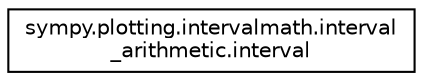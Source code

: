 digraph "Graphical Class Hierarchy"
{
 // LATEX_PDF_SIZE
  edge [fontname="Helvetica",fontsize="10",labelfontname="Helvetica",labelfontsize="10"];
  node [fontname="Helvetica",fontsize="10",shape=record];
  rankdir="LR";
  Node0 [label="sympy.plotting.intervalmath.interval\l_arithmetic.interval",height=0.2,width=0.4,color="black", fillcolor="white", style="filled",URL="$classsympy_1_1plotting_1_1intervalmath_1_1interval__arithmetic_1_1interval.html",tooltip=" "];
}
